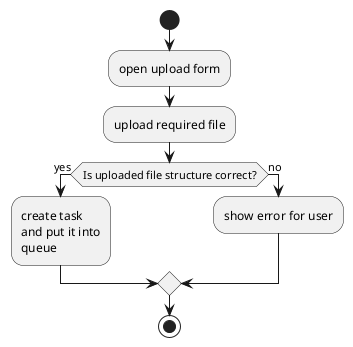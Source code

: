 @startuml
start
:open upload form;
:upload required file;

if (Is uploaded file structure correct?) then (yes)
  :create task
  and put it into
  queue;
else (no)
  :show error for user;
endif
stop

@enduml